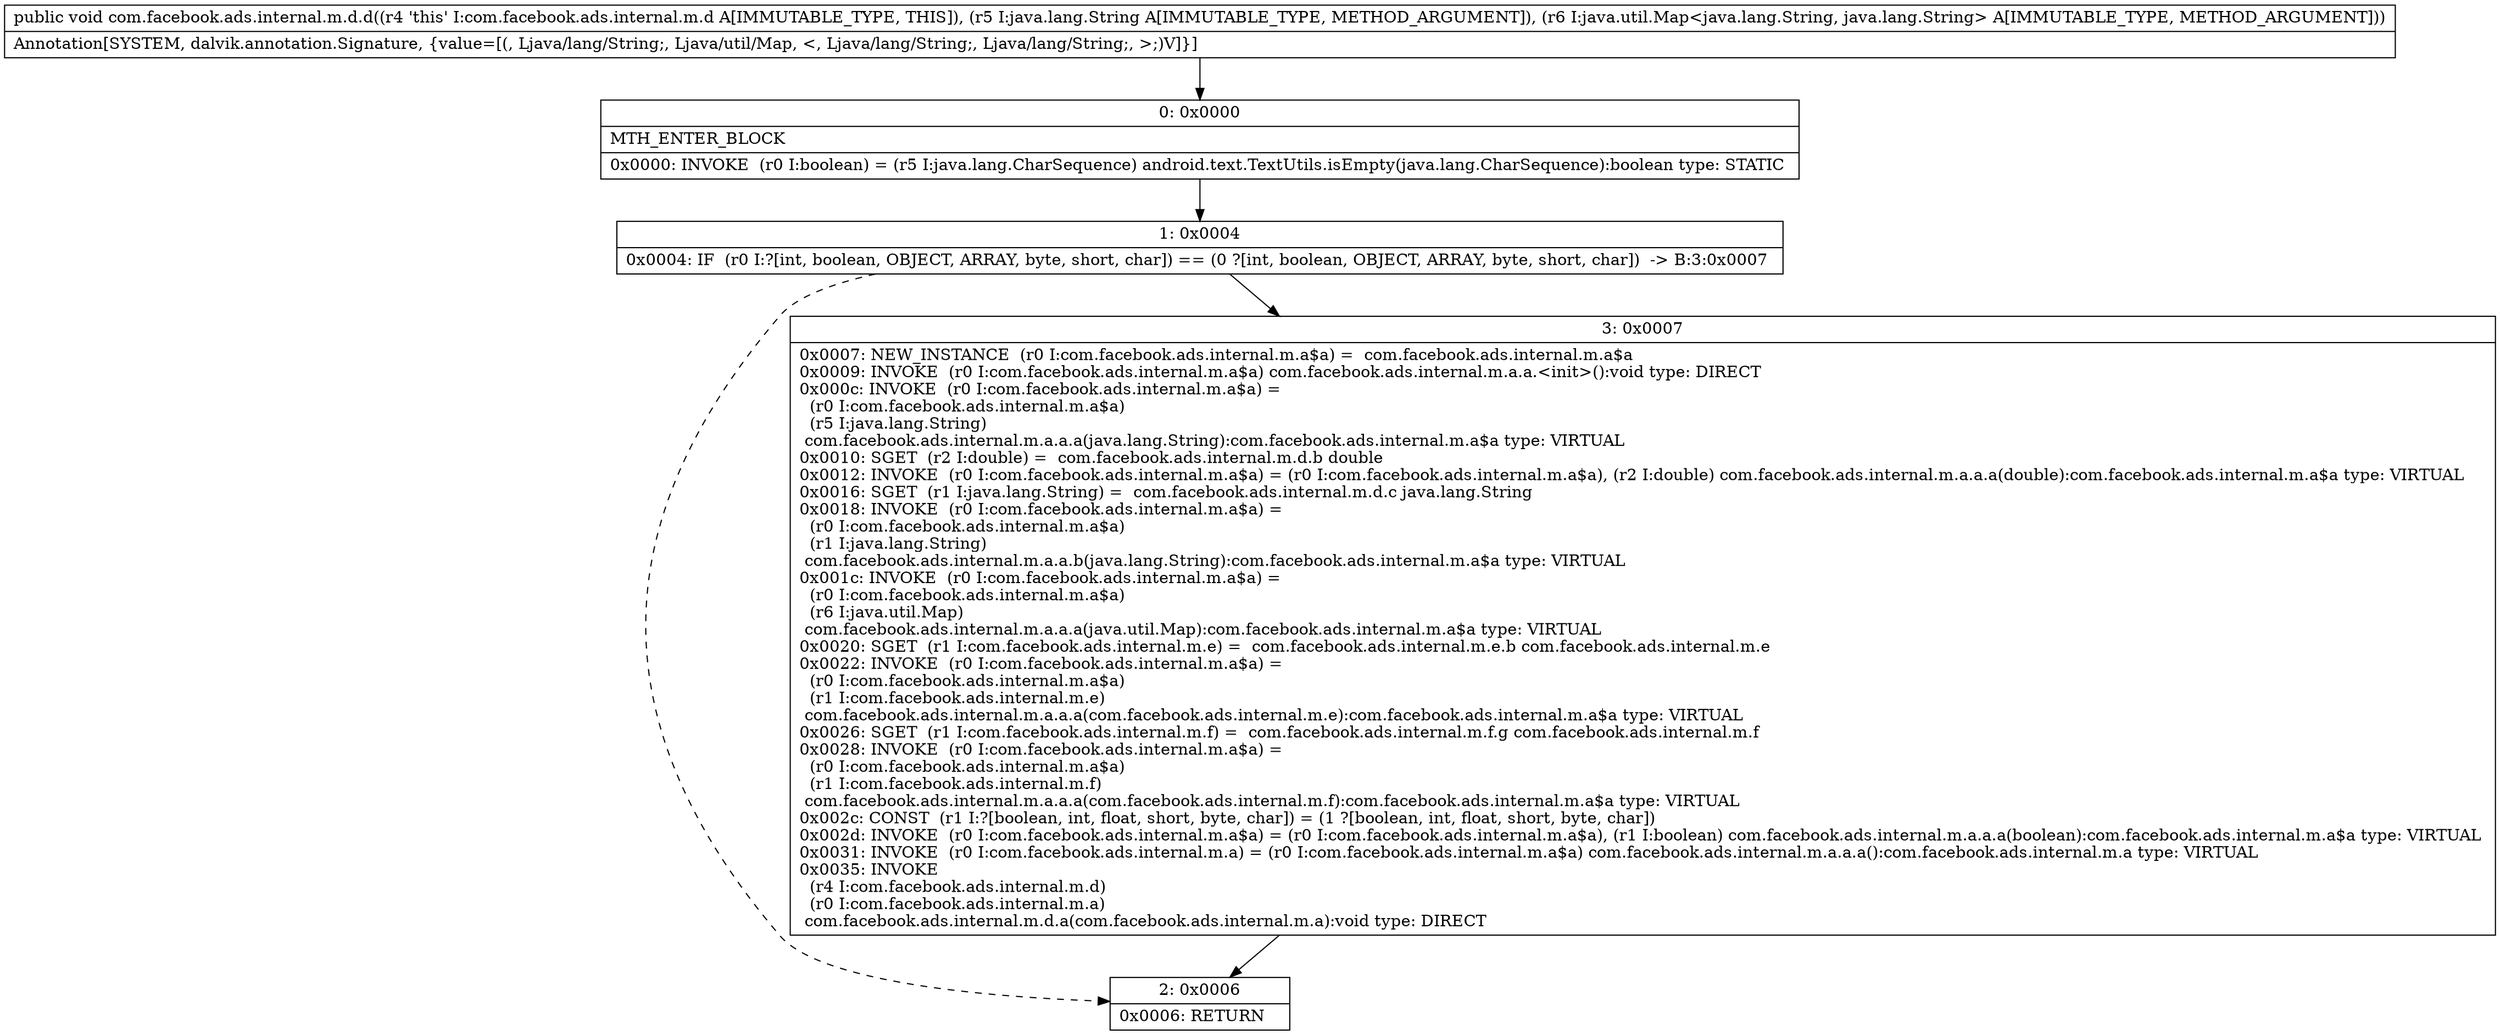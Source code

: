 digraph "CFG forcom.facebook.ads.internal.m.d.d(Ljava\/lang\/String;Ljava\/util\/Map;)V" {
Node_0 [shape=record,label="{0\:\ 0x0000|MTH_ENTER_BLOCK\l|0x0000: INVOKE  (r0 I:boolean) = (r5 I:java.lang.CharSequence) android.text.TextUtils.isEmpty(java.lang.CharSequence):boolean type: STATIC \l}"];
Node_1 [shape=record,label="{1\:\ 0x0004|0x0004: IF  (r0 I:?[int, boolean, OBJECT, ARRAY, byte, short, char]) == (0 ?[int, boolean, OBJECT, ARRAY, byte, short, char])  \-\> B:3:0x0007 \l}"];
Node_2 [shape=record,label="{2\:\ 0x0006|0x0006: RETURN   \l}"];
Node_3 [shape=record,label="{3\:\ 0x0007|0x0007: NEW_INSTANCE  (r0 I:com.facebook.ads.internal.m.a$a) =  com.facebook.ads.internal.m.a$a \l0x0009: INVOKE  (r0 I:com.facebook.ads.internal.m.a$a) com.facebook.ads.internal.m.a.a.\<init\>():void type: DIRECT \l0x000c: INVOKE  (r0 I:com.facebook.ads.internal.m.a$a) = \l  (r0 I:com.facebook.ads.internal.m.a$a)\l  (r5 I:java.lang.String)\l com.facebook.ads.internal.m.a.a.a(java.lang.String):com.facebook.ads.internal.m.a$a type: VIRTUAL \l0x0010: SGET  (r2 I:double) =  com.facebook.ads.internal.m.d.b double \l0x0012: INVOKE  (r0 I:com.facebook.ads.internal.m.a$a) = (r0 I:com.facebook.ads.internal.m.a$a), (r2 I:double) com.facebook.ads.internal.m.a.a.a(double):com.facebook.ads.internal.m.a$a type: VIRTUAL \l0x0016: SGET  (r1 I:java.lang.String) =  com.facebook.ads.internal.m.d.c java.lang.String \l0x0018: INVOKE  (r0 I:com.facebook.ads.internal.m.a$a) = \l  (r0 I:com.facebook.ads.internal.m.a$a)\l  (r1 I:java.lang.String)\l com.facebook.ads.internal.m.a.a.b(java.lang.String):com.facebook.ads.internal.m.a$a type: VIRTUAL \l0x001c: INVOKE  (r0 I:com.facebook.ads.internal.m.a$a) = \l  (r0 I:com.facebook.ads.internal.m.a$a)\l  (r6 I:java.util.Map)\l com.facebook.ads.internal.m.a.a.a(java.util.Map):com.facebook.ads.internal.m.a$a type: VIRTUAL \l0x0020: SGET  (r1 I:com.facebook.ads.internal.m.e) =  com.facebook.ads.internal.m.e.b com.facebook.ads.internal.m.e \l0x0022: INVOKE  (r0 I:com.facebook.ads.internal.m.a$a) = \l  (r0 I:com.facebook.ads.internal.m.a$a)\l  (r1 I:com.facebook.ads.internal.m.e)\l com.facebook.ads.internal.m.a.a.a(com.facebook.ads.internal.m.e):com.facebook.ads.internal.m.a$a type: VIRTUAL \l0x0026: SGET  (r1 I:com.facebook.ads.internal.m.f) =  com.facebook.ads.internal.m.f.g com.facebook.ads.internal.m.f \l0x0028: INVOKE  (r0 I:com.facebook.ads.internal.m.a$a) = \l  (r0 I:com.facebook.ads.internal.m.a$a)\l  (r1 I:com.facebook.ads.internal.m.f)\l com.facebook.ads.internal.m.a.a.a(com.facebook.ads.internal.m.f):com.facebook.ads.internal.m.a$a type: VIRTUAL \l0x002c: CONST  (r1 I:?[boolean, int, float, short, byte, char]) = (1 ?[boolean, int, float, short, byte, char]) \l0x002d: INVOKE  (r0 I:com.facebook.ads.internal.m.a$a) = (r0 I:com.facebook.ads.internal.m.a$a), (r1 I:boolean) com.facebook.ads.internal.m.a.a.a(boolean):com.facebook.ads.internal.m.a$a type: VIRTUAL \l0x0031: INVOKE  (r0 I:com.facebook.ads.internal.m.a) = (r0 I:com.facebook.ads.internal.m.a$a) com.facebook.ads.internal.m.a.a.a():com.facebook.ads.internal.m.a type: VIRTUAL \l0x0035: INVOKE  \l  (r4 I:com.facebook.ads.internal.m.d)\l  (r0 I:com.facebook.ads.internal.m.a)\l com.facebook.ads.internal.m.d.a(com.facebook.ads.internal.m.a):void type: DIRECT \l}"];
MethodNode[shape=record,label="{public void com.facebook.ads.internal.m.d.d((r4 'this' I:com.facebook.ads.internal.m.d A[IMMUTABLE_TYPE, THIS]), (r5 I:java.lang.String A[IMMUTABLE_TYPE, METHOD_ARGUMENT]), (r6 I:java.util.Map\<java.lang.String, java.lang.String\> A[IMMUTABLE_TYPE, METHOD_ARGUMENT]))  | Annotation[SYSTEM, dalvik.annotation.Signature, \{value=[(, Ljava\/lang\/String;, Ljava\/util\/Map, \<, Ljava\/lang\/String;, Ljava\/lang\/String;, \>;)V]\}]\l}"];
MethodNode -> Node_0;
Node_0 -> Node_1;
Node_1 -> Node_2[style=dashed];
Node_1 -> Node_3;
Node_3 -> Node_2;
}


